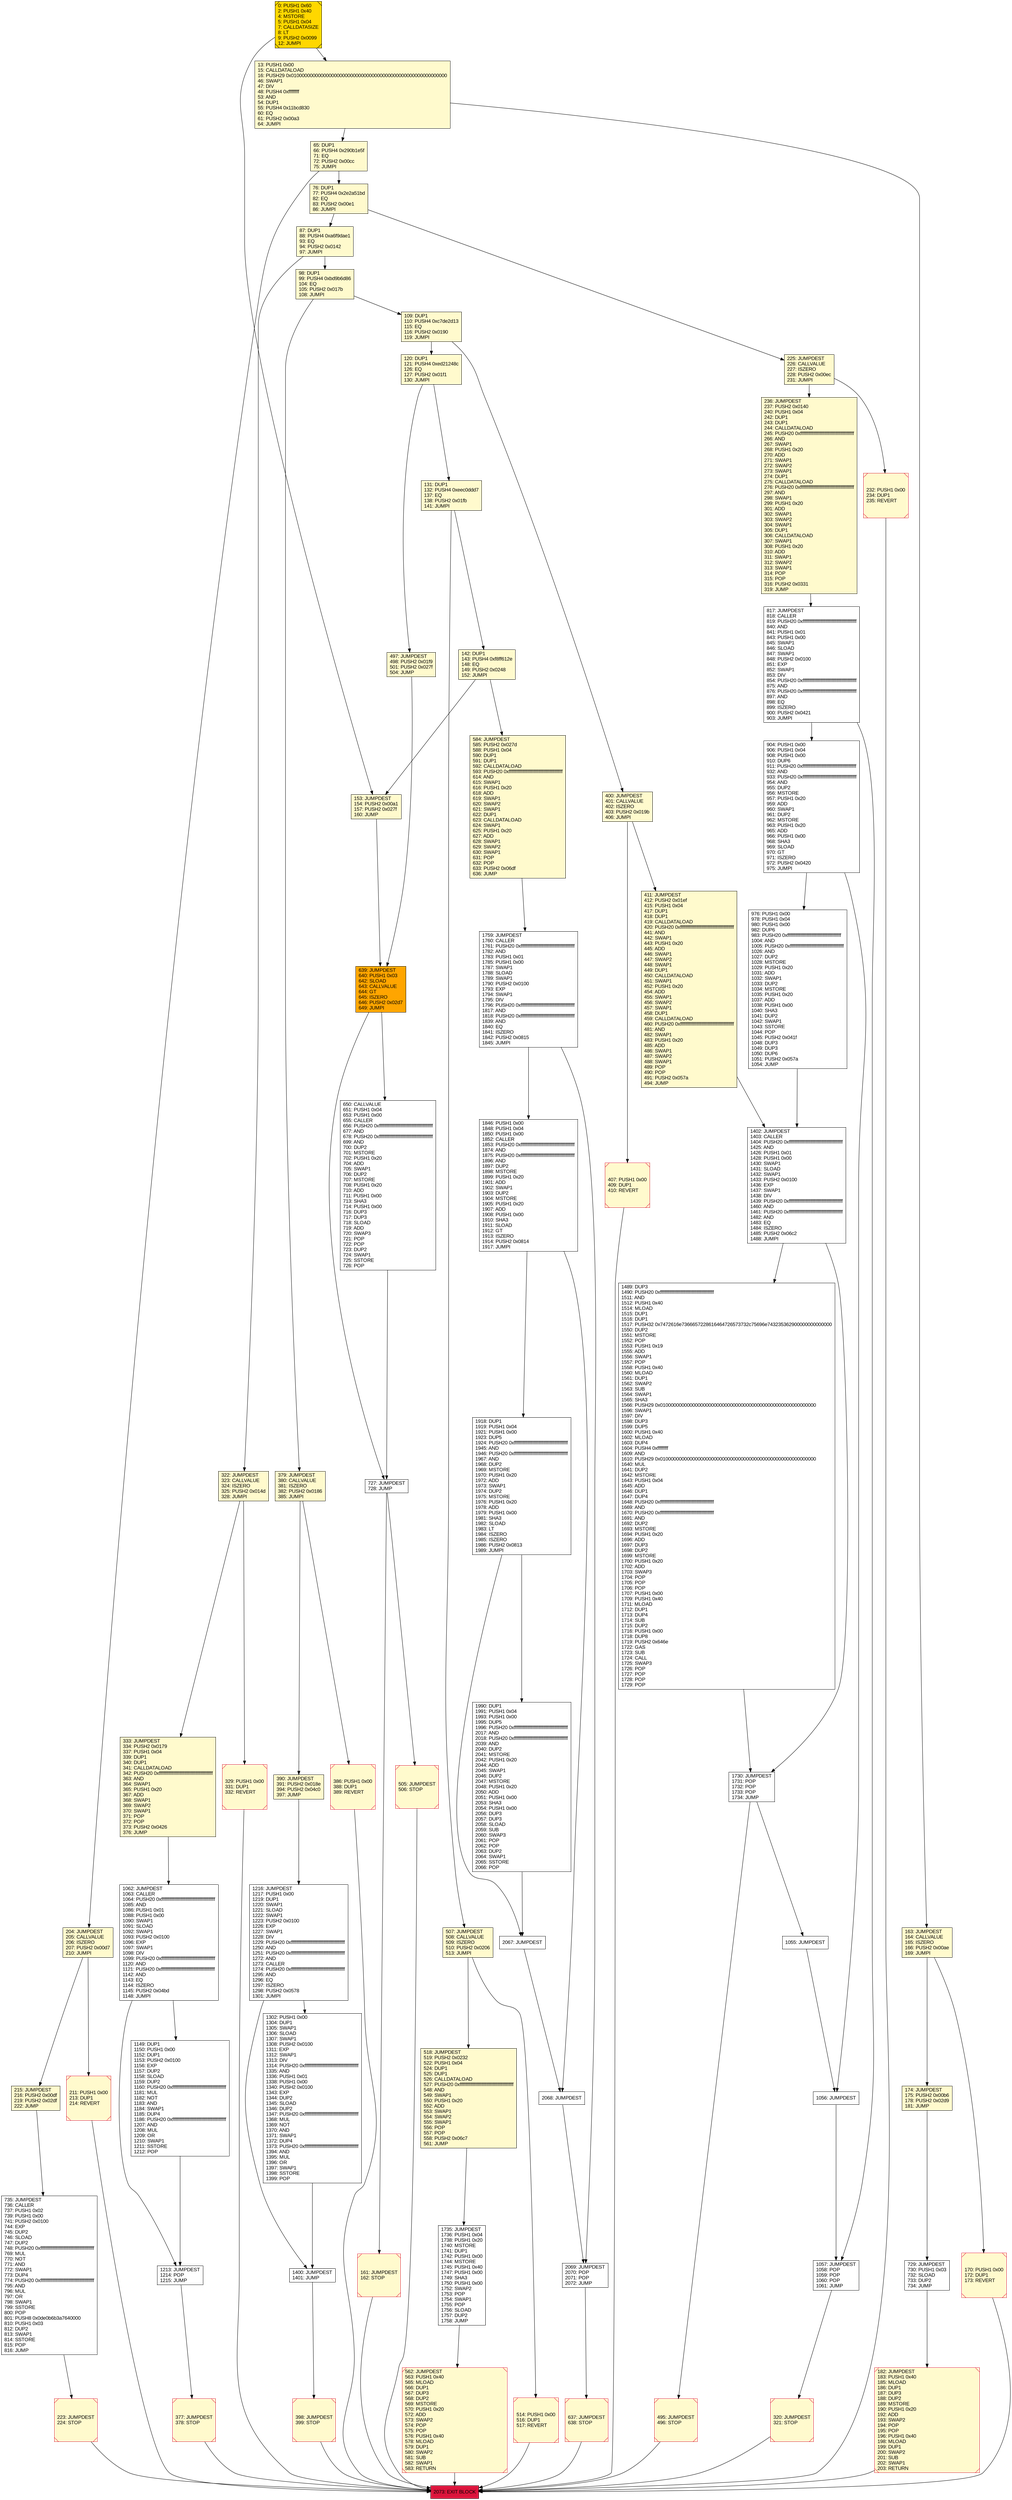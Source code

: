 digraph G {
bgcolor=transparent rankdir=UD;
node [shape=box style=filled color=black fillcolor=white fontname=arial fontcolor=black];
163 [label="163: JUMPDEST\l164: CALLVALUE\l165: ISZERO\l166: PUSH2 0x00ae\l169: JUMPI\l" fillcolor=lemonchiffon ];
562 [label="562: JUMPDEST\l563: PUSH1 0x40\l565: MLOAD\l566: DUP1\l567: DUP3\l568: DUP2\l569: MSTORE\l570: PUSH1 0x20\l572: ADD\l573: SWAP2\l574: POP\l575: POP\l576: PUSH1 0x40\l578: MLOAD\l579: DUP1\l580: SWAP2\l581: SUB\l582: SWAP1\l583: RETURN\l" fillcolor=lemonchiffon shape=Msquare color=crimson ];
182 [label="182: JUMPDEST\l183: PUSH1 0x40\l185: MLOAD\l186: DUP1\l187: DUP3\l188: DUP2\l189: MSTORE\l190: PUSH1 0x20\l192: ADD\l193: SWAP2\l194: POP\l195: POP\l196: PUSH1 0x40\l198: MLOAD\l199: DUP1\l200: SWAP2\l201: SUB\l202: SWAP1\l203: RETURN\l" fillcolor=lemonchiffon shape=Msquare color=crimson ];
904 [label="904: PUSH1 0x00\l906: PUSH1 0x04\l908: PUSH1 0x00\l910: DUP6\l911: PUSH20 0xffffffffffffffffffffffffffffffffffffffff\l932: AND\l933: PUSH20 0xffffffffffffffffffffffffffffffffffffffff\l954: AND\l955: DUP2\l956: MSTORE\l957: PUSH1 0x20\l959: ADD\l960: SWAP1\l961: DUP2\l962: MSTORE\l963: PUSH1 0x20\l965: ADD\l966: PUSH1 0x00\l968: SHA3\l969: SLOAD\l970: GT\l971: ISZERO\l972: PUSH2 0x0420\l975: JUMPI\l" ];
170 [label="170: PUSH1 0x00\l172: DUP1\l173: REVERT\l" fillcolor=lemonchiffon shape=Msquare color=crimson ];
1489 [label="1489: DUP3\l1490: PUSH20 0xffffffffffffffffffffffffffffffffffffffff\l1511: AND\l1512: PUSH1 0x40\l1514: MLOAD\l1515: DUP1\l1516: DUP1\l1517: PUSH32 0x7472616e7366657228616464726573732c75696e743235362900000000000000\l1550: DUP2\l1551: MSTORE\l1552: POP\l1553: PUSH1 0x19\l1555: ADD\l1556: SWAP1\l1557: POP\l1558: PUSH1 0x40\l1560: MLOAD\l1561: DUP1\l1562: SWAP2\l1563: SUB\l1564: SWAP1\l1565: SHA3\l1566: PUSH29 0x0100000000000000000000000000000000000000000000000000000000\l1596: SWAP1\l1597: DIV\l1598: DUP3\l1599: DUP5\l1600: PUSH1 0x40\l1602: MLOAD\l1603: DUP4\l1604: PUSH4 0xffffffff\l1609: AND\l1610: PUSH29 0x0100000000000000000000000000000000000000000000000000000000\l1640: MUL\l1641: DUP2\l1642: MSTORE\l1643: PUSH1 0x04\l1645: ADD\l1646: DUP1\l1647: DUP4\l1648: PUSH20 0xffffffffffffffffffffffffffffffffffffffff\l1669: AND\l1670: PUSH20 0xffffffffffffffffffffffffffffffffffffffff\l1691: AND\l1692: DUP2\l1693: MSTORE\l1694: PUSH1 0x20\l1696: ADD\l1697: DUP3\l1698: DUP2\l1699: MSTORE\l1700: PUSH1 0x20\l1702: ADD\l1703: SWAP3\l1704: POP\l1705: POP\l1706: POP\l1707: PUSH1 0x00\l1709: PUSH1 0x40\l1711: MLOAD\l1712: DUP1\l1713: DUP4\l1714: SUB\l1715: DUP2\l1716: PUSH1 0x00\l1718: DUP8\l1719: PUSH2 0x646e\l1722: GAS\l1723: SUB\l1724: CALL\l1725: SWAP3\l1726: POP\l1727: POP\l1728: POP\l1729: POP\l" ];
1918 [label="1918: DUP1\l1919: PUSH1 0x04\l1921: PUSH1 0x00\l1923: DUP5\l1924: PUSH20 0xffffffffffffffffffffffffffffffffffffffff\l1945: AND\l1946: PUSH20 0xffffffffffffffffffffffffffffffffffffffff\l1967: AND\l1968: DUP2\l1969: MSTORE\l1970: PUSH1 0x20\l1972: ADD\l1973: SWAP1\l1974: DUP2\l1975: MSTORE\l1976: PUSH1 0x20\l1978: ADD\l1979: PUSH1 0x00\l1981: SHA3\l1982: SLOAD\l1983: LT\l1984: ISZERO\l1985: ISZERO\l1986: PUSH2 0x0813\l1989: JUMPI\l" ];
497 [label="497: JUMPDEST\l498: PUSH2 0x01f9\l501: PUSH2 0x027f\l504: JUMP\l" fillcolor=lemonchiffon ];
174 [label="174: JUMPDEST\l175: PUSH2 0x00b6\l178: PUSH2 0x02d9\l181: JUMP\l" fillcolor=lemonchiffon ];
1846 [label="1846: PUSH1 0x00\l1848: PUSH1 0x04\l1850: PUSH1 0x00\l1852: CALLER\l1853: PUSH20 0xffffffffffffffffffffffffffffffffffffffff\l1874: AND\l1875: PUSH20 0xffffffffffffffffffffffffffffffffffffffff\l1896: AND\l1897: DUP2\l1898: MSTORE\l1899: PUSH1 0x20\l1901: ADD\l1902: SWAP1\l1903: DUP2\l1904: MSTORE\l1905: PUSH1 0x20\l1907: ADD\l1908: PUSH1 0x00\l1910: SHA3\l1911: SLOAD\l1912: GT\l1913: ISZERO\l1914: PUSH2 0x0814\l1917: JUMPI\l" ];
2073 [label="2073: EXIT BLOCK\l" fillcolor=crimson ];
398 [label="398: JUMPDEST\l399: STOP\l" fillcolor=lemonchiffon shape=Msquare color=crimson ];
1213 [label="1213: JUMPDEST\l1214: POP\l1215: JUMP\l" ];
142 [label="142: DUP1\l143: PUSH4 0xf8ff612e\l148: EQ\l149: PUSH2 0x0248\l152: JUMPI\l" fillcolor=lemonchiffon ];
1735 [label="1735: JUMPDEST\l1736: PUSH1 0x04\l1738: PUSH1 0x20\l1740: MSTORE\l1741: DUP1\l1742: PUSH1 0x00\l1744: MSTORE\l1745: PUSH1 0x40\l1747: PUSH1 0x00\l1749: SHA3\l1750: PUSH1 0x00\l1752: SWAP2\l1753: POP\l1754: SWAP1\l1755: POP\l1756: SLOAD\l1757: DUP2\l1758: JUMP\l" ];
236 [label="236: JUMPDEST\l237: PUSH2 0x0140\l240: PUSH1 0x04\l242: DUP1\l243: DUP1\l244: CALLDATALOAD\l245: PUSH20 0xffffffffffffffffffffffffffffffffffffffff\l266: AND\l267: SWAP1\l268: PUSH1 0x20\l270: ADD\l271: SWAP1\l272: SWAP2\l273: SWAP1\l274: DUP1\l275: CALLDATALOAD\l276: PUSH20 0xffffffffffffffffffffffffffffffffffffffff\l297: AND\l298: SWAP1\l299: PUSH1 0x20\l301: ADD\l302: SWAP1\l303: SWAP2\l304: SWAP1\l305: DUP1\l306: CALLDATALOAD\l307: SWAP1\l308: PUSH1 0x20\l310: ADD\l311: SWAP1\l312: SWAP2\l313: SWAP1\l314: POP\l315: POP\l316: PUSH2 0x0331\l319: JUMP\l" fillcolor=lemonchiffon ];
215 [label="215: JUMPDEST\l216: PUSH2 0x00df\l219: PUSH2 0x02df\l222: JUMP\l" fillcolor=lemonchiffon ];
386 [label="386: PUSH1 0x00\l388: DUP1\l389: REVERT\l" fillcolor=lemonchiffon shape=Msquare color=crimson ];
514 [label="514: PUSH1 0x00\l516: DUP1\l517: REVERT\l" fillcolor=lemonchiffon shape=Msquare color=crimson ];
1730 [label="1730: JUMPDEST\l1731: POP\l1732: POP\l1733: POP\l1734: JUMP\l" ];
98 [label="98: DUP1\l99: PUSH4 0xbd9b6d86\l104: EQ\l105: PUSH2 0x017b\l108: JUMPI\l" fillcolor=lemonchiffon ];
518 [label="518: JUMPDEST\l519: PUSH2 0x0232\l522: PUSH1 0x04\l524: DUP1\l525: DUP1\l526: CALLDATALOAD\l527: PUSH20 0xffffffffffffffffffffffffffffffffffffffff\l548: AND\l549: SWAP1\l550: PUSH1 0x20\l552: ADD\l553: SWAP1\l554: SWAP2\l555: SWAP1\l556: POP\l557: POP\l558: PUSH2 0x06c7\l561: JUMP\l" fillcolor=lemonchiffon ];
1302 [label="1302: PUSH1 0x00\l1304: DUP1\l1305: SWAP1\l1306: SLOAD\l1307: SWAP1\l1308: PUSH2 0x0100\l1311: EXP\l1312: SWAP1\l1313: DIV\l1314: PUSH20 0xffffffffffffffffffffffffffffffffffffffff\l1335: AND\l1336: PUSH1 0x01\l1338: PUSH1 0x00\l1340: PUSH2 0x0100\l1343: EXP\l1344: DUP2\l1345: SLOAD\l1346: DUP2\l1347: PUSH20 0xffffffffffffffffffffffffffffffffffffffff\l1368: MUL\l1369: NOT\l1370: AND\l1371: SWAP1\l1372: DUP4\l1373: PUSH20 0xffffffffffffffffffffffffffffffffffffffff\l1394: AND\l1395: MUL\l1396: OR\l1397: SWAP1\l1398: SSTORE\l1399: POP\l" ];
1216 [label="1216: JUMPDEST\l1217: PUSH1 0x00\l1219: DUP1\l1220: SWAP1\l1221: SLOAD\l1222: SWAP1\l1223: PUSH2 0x0100\l1226: EXP\l1227: SWAP1\l1228: DIV\l1229: PUSH20 0xffffffffffffffffffffffffffffffffffffffff\l1250: AND\l1251: PUSH20 0xffffffffffffffffffffffffffffffffffffffff\l1272: AND\l1273: CALLER\l1274: PUSH20 0xffffffffffffffffffffffffffffffffffffffff\l1295: AND\l1296: EQ\l1297: ISZERO\l1298: PUSH2 0x0578\l1301: JUMPI\l" ];
1990 [label="1990: DUP1\l1991: PUSH1 0x04\l1993: PUSH1 0x00\l1995: DUP5\l1996: PUSH20 0xffffffffffffffffffffffffffffffffffffffff\l2017: AND\l2018: PUSH20 0xffffffffffffffffffffffffffffffffffffffff\l2039: AND\l2040: DUP2\l2041: MSTORE\l2042: PUSH1 0x20\l2044: ADD\l2045: SWAP1\l2046: DUP2\l2047: MSTORE\l2048: PUSH1 0x20\l2050: ADD\l2051: PUSH1 0x00\l2053: SHA3\l2054: PUSH1 0x00\l2056: DUP3\l2057: DUP3\l2058: SLOAD\l2059: SUB\l2060: SWAP3\l2061: POP\l2062: POP\l2063: DUP2\l2064: SWAP1\l2065: SSTORE\l2066: POP\l" ];
817 [label="817: JUMPDEST\l818: CALLER\l819: PUSH20 0xffffffffffffffffffffffffffffffffffffffff\l840: AND\l841: PUSH1 0x01\l843: PUSH1 0x00\l845: SWAP1\l846: SLOAD\l847: SWAP1\l848: PUSH2 0x0100\l851: EXP\l852: SWAP1\l853: DIV\l854: PUSH20 0xffffffffffffffffffffffffffffffffffffffff\l875: AND\l876: PUSH20 0xffffffffffffffffffffffffffffffffffffffff\l897: AND\l898: EQ\l899: ISZERO\l900: PUSH2 0x0421\l903: JUMPI\l" ];
161 [label="161: JUMPDEST\l162: STOP\l" fillcolor=lemonchiffon shape=Msquare color=crimson ];
407 [label="407: PUSH1 0x00\l409: DUP1\l410: REVERT\l" fillcolor=lemonchiffon shape=Msquare color=crimson ];
333 [label="333: JUMPDEST\l334: PUSH2 0x0179\l337: PUSH1 0x04\l339: DUP1\l340: DUP1\l341: CALLDATALOAD\l342: PUSH20 0xffffffffffffffffffffffffffffffffffffffff\l363: AND\l364: SWAP1\l365: PUSH1 0x20\l367: ADD\l368: SWAP1\l369: SWAP2\l370: SWAP1\l371: POP\l372: POP\l373: PUSH2 0x0426\l376: JUMP\l" fillcolor=lemonchiffon ];
507 [label="507: JUMPDEST\l508: CALLVALUE\l509: ISZERO\l510: PUSH2 0x0206\l513: JUMPI\l" fillcolor=lemonchiffon ];
153 [label="153: JUMPDEST\l154: PUSH2 0x00a1\l157: PUSH2 0x027f\l160: JUMP\l" fillcolor=lemonchiffon ];
379 [label="379: JUMPDEST\l380: CALLVALUE\l381: ISZERO\l382: PUSH2 0x0186\l385: JUMPI\l" fillcolor=lemonchiffon ];
1402 [label="1402: JUMPDEST\l1403: CALLER\l1404: PUSH20 0xffffffffffffffffffffffffffffffffffffffff\l1425: AND\l1426: PUSH1 0x01\l1428: PUSH1 0x00\l1430: SWAP1\l1431: SLOAD\l1432: SWAP1\l1433: PUSH2 0x0100\l1436: EXP\l1437: SWAP1\l1438: DIV\l1439: PUSH20 0xffffffffffffffffffffffffffffffffffffffff\l1460: AND\l1461: PUSH20 0xffffffffffffffffffffffffffffffffffffffff\l1482: AND\l1483: EQ\l1484: ISZERO\l1485: PUSH2 0x06c2\l1488: JUMPI\l" ];
109 [label="109: DUP1\l110: PUSH4 0xc7de2d13\l115: EQ\l116: PUSH2 0x0190\l119: JUMPI\l" fillcolor=lemonchiffon ];
1057 [label="1057: JUMPDEST\l1058: POP\l1059: POP\l1060: POP\l1061: JUMP\l" ];
120 [label="120: DUP1\l121: PUSH4 0xed21248c\l126: EQ\l127: PUSH2 0x01f1\l130: JUMPI\l" fillcolor=lemonchiffon ];
639 [label="639: JUMPDEST\l640: PUSH1 0x03\l642: SLOAD\l643: CALLVALUE\l644: GT\l645: ISZERO\l646: PUSH2 0x02d7\l649: JUMPI\l" fillcolor=orange ];
87 [label="87: DUP1\l88: PUSH4 0xa6f9dae1\l93: EQ\l94: PUSH2 0x0142\l97: JUMPI\l" fillcolor=lemonchiffon ];
400 [label="400: JUMPDEST\l401: CALLVALUE\l402: ISZERO\l403: PUSH2 0x019b\l406: JUMPI\l" fillcolor=lemonchiffon ];
13 [label="13: PUSH1 0x00\l15: CALLDATALOAD\l16: PUSH29 0x0100000000000000000000000000000000000000000000000000000000\l46: SWAP1\l47: DIV\l48: PUSH4 0xffffffff\l53: AND\l54: DUP1\l55: PUSH4 0x11bcd830\l60: EQ\l61: PUSH2 0x00a3\l64: JUMPI\l" fillcolor=lemonchiffon ];
322 [label="322: JUMPDEST\l323: CALLVALUE\l324: ISZERO\l325: PUSH2 0x014d\l328: JUMPI\l" fillcolor=lemonchiffon ];
232 [label="232: PUSH1 0x00\l234: DUP1\l235: REVERT\l" fillcolor=lemonchiffon shape=Msquare color=crimson ];
1759 [label="1759: JUMPDEST\l1760: CALLER\l1761: PUSH20 0xffffffffffffffffffffffffffffffffffffffff\l1782: AND\l1783: PUSH1 0x01\l1785: PUSH1 0x00\l1787: SWAP1\l1788: SLOAD\l1789: SWAP1\l1790: PUSH2 0x0100\l1793: EXP\l1794: SWAP1\l1795: DIV\l1796: PUSH20 0xffffffffffffffffffffffffffffffffffffffff\l1817: AND\l1818: PUSH20 0xffffffffffffffffffffffffffffffffffffffff\l1839: AND\l1840: EQ\l1841: ISZERO\l1842: PUSH2 0x0815\l1845: JUMPI\l" ];
65 [label="65: DUP1\l66: PUSH4 0x290b1e5f\l71: EQ\l72: PUSH2 0x00cc\l75: JUMPI\l" fillcolor=lemonchiffon ];
223 [label="223: JUMPDEST\l224: STOP\l" fillcolor=lemonchiffon shape=Msquare color=crimson ];
735 [label="735: JUMPDEST\l736: CALLER\l737: PUSH1 0x02\l739: PUSH1 0x00\l741: PUSH2 0x0100\l744: EXP\l745: DUP2\l746: SLOAD\l747: DUP2\l748: PUSH20 0xffffffffffffffffffffffffffffffffffffffff\l769: MUL\l770: NOT\l771: AND\l772: SWAP1\l773: DUP4\l774: PUSH20 0xffffffffffffffffffffffffffffffffffffffff\l795: AND\l796: MUL\l797: OR\l798: SWAP1\l799: SSTORE\l800: POP\l801: PUSH8 0x0de0b6b3a7640000\l810: PUSH1 0x03\l812: DUP2\l813: SWAP1\l814: SSTORE\l815: POP\l816: JUMP\l" ];
1400 [label="1400: JUMPDEST\l1401: JUMP\l" ];
1055 [label="1055: JUMPDEST\l" ];
76 [label="76: DUP1\l77: PUSH4 0x2e2a51bd\l82: EQ\l83: PUSH2 0x00e1\l86: JUMPI\l" fillcolor=lemonchiffon ];
320 [label="320: JUMPDEST\l321: STOP\l" fillcolor=lemonchiffon shape=Msquare color=crimson ];
2068 [label="2068: JUMPDEST\l" ];
131 [label="131: DUP1\l132: PUSH4 0xeec0ddd7\l137: EQ\l138: PUSH2 0x01fb\l141: JUMPI\l" fillcolor=lemonchiffon ];
225 [label="225: JUMPDEST\l226: CALLVALUE\l227: ISZERO\l228: PUSH2 0x00ec\l231: JUMPI\l" fillcolor=lemonchiffon ];
2069 [label="2069: JUMPDEST\l2070: POP\l2071: POP\l2072: JUMP\l" ];
2067 [label="2067: JUMPDEST\l" ];
727 [label="727: JUMPDEST\l728: JUMP\l" ];
1149 [label="1149: DUP1\l1150: PUSH1 0x00\l1152: DUP1\l1153: PUSH2 0x0100\l1156: EXP\l1157: DUP2\l1158: SLOAD\l1159: DUP2\l1160: PUSH20 0xffffffffffffffffffffffffffffffffffffffff\l1181: MUL\l1182: NOT\l1183: AND\l1184: SWAP1\l1185: DUP4\l1186: PUSH20 0xffffffffffffffffffffffffffffffffffffffff\l1207: AND\l1208: MUL\l1209: OR\l1210: SWAP1\l1211: SSTORE\l1212: POP\l" ];
329 [label="329: PUSH1 0x00\l331: DUP1\l332: REVERT\l" fillcolor=lemonchiffon shape=Msquare color=crimson ];
637 [label="637: JUMPDEST\l638: STOP\l" fillcolor=lemonchiffon shape=Msquare color=crimson ];
377 [label="377: JUMPDEST\l378: STOP\l" fillcolor=lemonchiffon shape=Msquare color=crimson ];
505 [label="505: JUMPDEST\l506: STOP\l" fillcolor=lemonchiffon shape=Msquare color=crimson ];
1056 [label="1056: JUMPDEST\l" ];
0 [label="0: PUSH1 0x60\l2: PUSH1 0x40\l4: MSTORE\l5: PUSH1 0x04\l7: CALLDATASIZE\l8: LT\l9: PUSH2 0x0099\l12: JUMPI\l" fillcolor=lemonchiffon shape=Msquare fillcolor=gold ];
584 [label="584: JUMPDEST\l585: PUSH2 0x027d\l588: PUSH1 0x04\l590: DUP1\l591: DUP1\l592: CALLDATALOAD\l593: PUSH20 0xffffffffffffffffffffffffffffffffffffffff\l614: AND\l615: SWAP1\l616: PUSH1 0x20\l618: ADD\l619: SWAP1\l620: SWAP2\l621: SWAP1\l622: DUP1\l623: CALLDATALOAD\l624: SWAP1\l625: PUSH1 0x20\l627: ADD\l628: SWAP1\l629: SWAP2\l630: SWAP1\l631: POP\l632: POP\l633: PUSH2 0x06df\l636: JUMP\l" fillcolor=lemonchiffon ];
211 [label="211: PUSH1 0x00\l213: DUP1\l214: REVERT\l" fillcolor=lemonchiffon shape=Msquare color=crimson ];
976 [label="976: PUSH1 0x00\l978: PUSH1 0x04\l980: PUSH1 0x00\l982: DUP6\l983: PUSH20 0xffffffffffffffffffffffffffffffffffffffff\l1004: AND\l1005: PUSH20 0xffffffffffffffffffffffffffffffffffffffff\l1026: AND\l1027: DUP2\l1028: MSTORE\l1029: PUSH1 0x20\l1031: ADD\l1032: SWAP1\l1033: DUP2\l1034: MSTORE\l1035: PUSH1 0x20\l1037: ADD\l1038: PUSH1 0x00\l1040: SHA3\l1041: DUP2\l1042: SWAP1\l1043: SSTORE\l1044: POP\l1045: PUSH2 0x041f\l1048: DUP3\l1049: DUP3\l1050: DUP6\l1051: PUSH2 0x057a\l1054: JUMP\l" ];
650 [label="650: CALLVALUE\l651: PUSH1 0x04\l653: PUSH1 0x00\l655: CALLER\l656: PUSH20 0xffffffffffffffffffffffffffffffffffffffff\l677: AND\l678: PUSH20 0xffffffffffffffffffffffffffffffffffffffff\l699: AND\l700: DUP2\l701: MSTORE\l702: PUSH1 0x20\l704: ADD\l705: SWAP1\l706: DUP2\l707: MSTORE\l708: PUSH1 0x20\l710: ADD\l711: PUSH1 0x00\l713: SHA3\l714: PUSH1 0x00\l716: DUP3\l717: DUP3\l718: SLOAD\l719: ADD\l720: SWAP3\l721: POP\l722: POP\l723: DUP2\l724: SWAP1\l725: SSTORE\l726: POP\l" ];
1062 [label="1062: JUMPDEST\l1063: CALLER\l1064: PUSH20 0xffffffffffffffffffffffffffffffffffffffff\l1085: AND\l1086: PUSH1 0x01\l1088: PUSH1 0x00\l1090: SWAP1\l1091: SLOAD\l1092: SWAP1\l1093: PUSH2 0x0100\l1096: EXP\l1097: SWAP1\l1098: DIV\l1099: PUSH20 0xffffffffffffffffffffffffffffffffffffffff\l1120: AND\l1121: PUSH20 0xffffffffffffffffffffffffffffffffffffffff\l1142: AND\l1143: EQ\l1144: ISZERO\l1145: PUSH2 0x04bd\l1148: JUMPI\l" ];
495 [label="495: JUMPDEST\l496: STOP\l" fillcolor=lemonchiffon shape=Msquare color=crimson ];
411 [label="411: JUMPDEST\l412: PUSH2 0x01ef\l415: PUSH1 0x04\l417: DUP1\l418: DUP1\l419: CALLDATALOAD\l420: PUSH20 0xffffffffffffffffffffffffffffffffffffffff\l441: AND\l442: SWAP1\l443: PUSH1 0x20\l445: ADD\l446: SWAP1\l447: SWAP2\l448: SWAP1\l449: DUP1\l450: CALLDATALOAD\l451: SWAP1\l452: PUSH1 0x20\l454: ADD\l455: SWAP1\l456: SWAP2\l457: SWAP1\l458: DUP1\l459: CALLDATALOAD\l460: PUSH20 0xffffffffffffffffffffffffffffffffffffffff\l481: AND\l482: SWAP1\l483: PUSH1 0x20\l485: ADD\l486: SWAP1\l487: SWAP2\l488: SWAP1\l489: POP\l490: POP\l491: PUSH2 0x057a\l494: JUMP\l" fillcolor=lemonchiffon ];
390 [label="390: JUMPDEST\l391: PUSH2 0x018e\l394: PUSH2 0x04c0\l397: JUMP\l" fillcolor=lemonchiffon ];
729 [label="729: JUMPDEST\l730: PUSH1 0x03\l732: SLOAD\l733: DUP2\l734: JUMP\l" ];
204 [label="204: JUMPDEST\l205: CALLVALUE\l206: ISZERO\l207: PUSH2 0x00d7\l210: JUMPI\l" fillcolor=lemonchiffon ];
398 -> 2073;
1216 -> 1302;
2067 -> 2068;
163 -> 170;
87 -> 322;
163 -> 174;
170 -> 2073;
507 -> 518;
1057 -> 320;
650 -> 727;
76 -> 87;
225 -> 232;
98 -> 109;
507 -> 514;
182 -> 2073;
1402 -> 1730;
1846 -> 1918;
322 -> 329;
639 -> 727;
161 -> 2073;
1056 -> 1057;
407 -> 2073;
639 -> 650;
400 -> 411;
386 -> 2073;
1055 -> 1056;
131 -> 142;
333 -> 1062;
976 -> 1402;
232 -> 2073;
390 -> 1216;
223 -> 2073;
1400 -> 398;
1730 -> 495;
204 -> 215;
495 -> 2073;
1216 -> 1400;
1302 -> 1400;
211 -> 2073;
174 -> 729;
215 -> 735;
142 -> 584;
1990 -> 2067;
505 -> 2073;
817 -> 1057;
1213 -> 377;
1149 -> 1213;
729 -> 182;
153 -> 639;
904 -> 976;
225 -> 236;
735 -> 223;
2068 -> 2069;
13 -> 65;
76 -> 225;
204 -> 211;
727 -> 505;
236 -> 817;
1759 -> 2069;
65 -> 76;
98 -> 379;
562 -> 2073;
1062 -> 1149;
120 -> 131;
1735 -> 562;
379 -> 386;
142 -> 153;
1918 -> 1990;
1489 -> 1730;
65 -> 204;
0 -> 13;
1402 -> 1489;
518 -> 1735;
2069 -> 637;
514 -> 2073;
584 -> 1759;
817 -> 904;
411 -> 1402;
379 -> 390;
13 -> 163;
1846 -> 2068;
320 -> 2073;
0 -> 153;
120 -> 497;
497 -> 639;
1918 -> 2067;
727 -> 161;
1759 -> 1846;
87 -> 98;
1062 -> 1213;
131 -> 507;
904 -> 1056;
322 -> 333;
637 -> 2073;
329 -> 2073;
1730 -> 1055;
400 -> 407;
377 -> 2073;
109 -> 400;
109 -> 120;
}